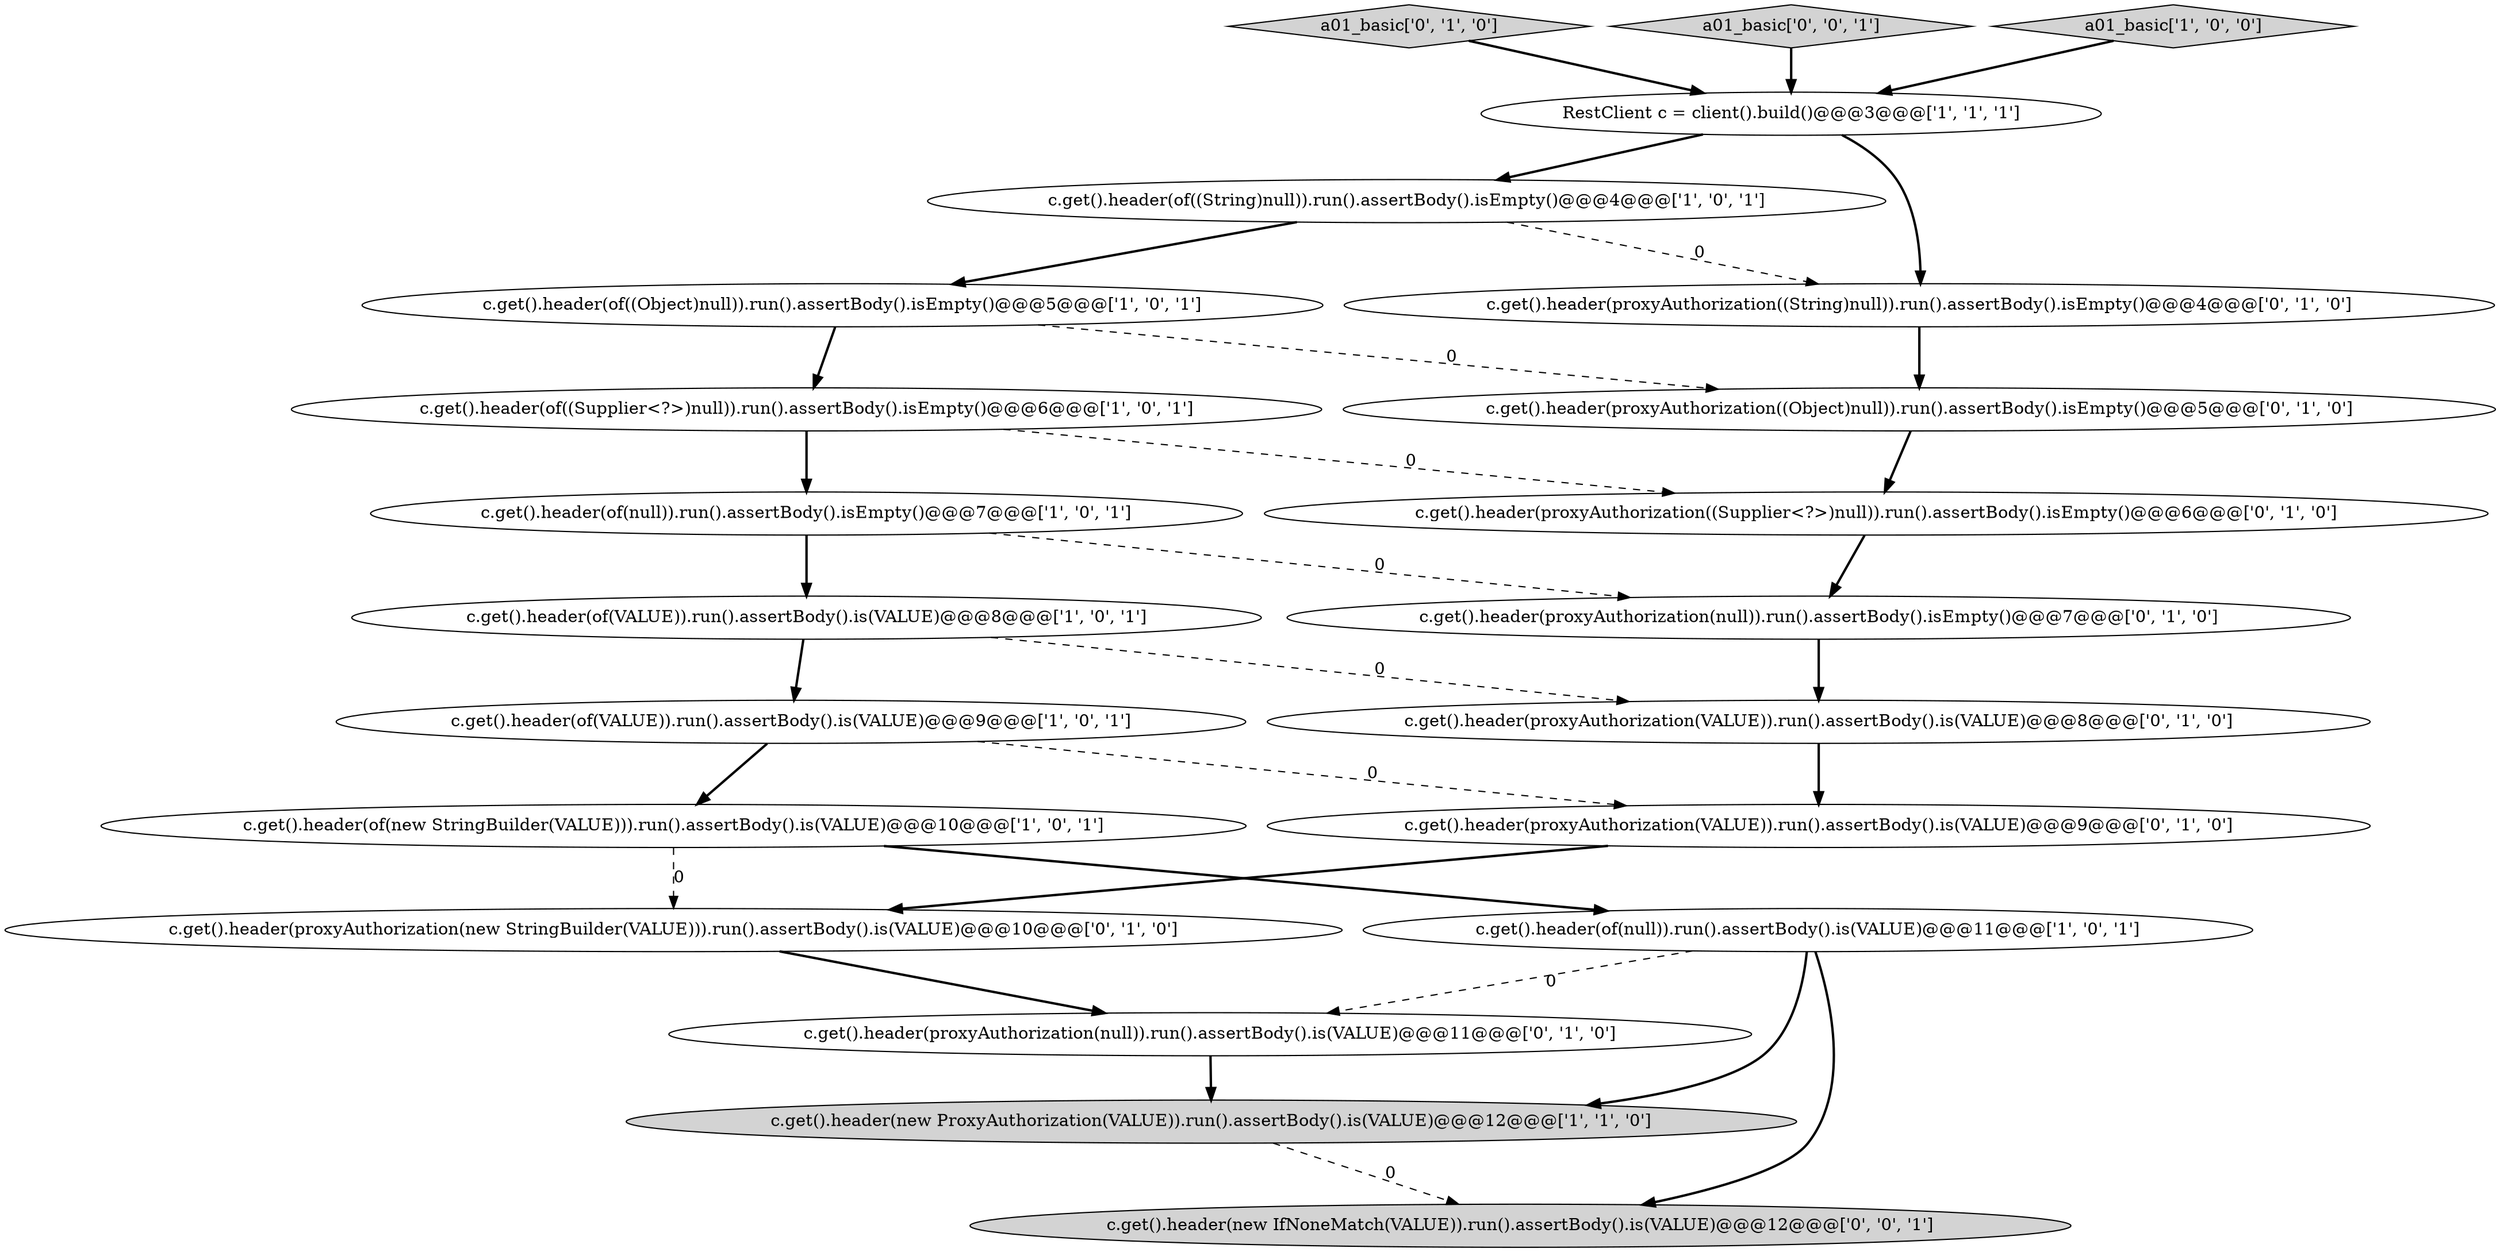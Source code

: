 digraph {
6 [style = filled, label = "c.get().header(of((String)null)).run().assertBody().isEmpty()@@@4@@@['1', '0', '1']", fillcolor = white, shape = ellipse image = "AAA0AAABBB1BBB"];
18 [style = filled, label = "c.get().header(proxyAuthorization(null)).run().assertBody().isEmpty()@@@7@@@['0', '1', '0']", fillcolor = white, shape = ellipse image = "AAA1AAABBB2BBB"];
3 [style = filled, label = "c.get().header(of(VALUE)).run().assertBody().is(VALUE)@@@9@@@['1', '0', '1']", fillcolor = white, shape = ellipse image = "AAA0AAABBB1BBB"];
0 [style = filled, label = "c.get().header(of((Object)null)).run().assertBody().isEmpty()@@@5@@@['1', '0', '1']", fillcolor = white, shape = ellipse image = "AAA0AAABBB1BBB"];
2 [style = filled, label = "c.get().header(of((Supplier<?>)null)).run().assertBody().isEmpty()@@@6@@@['1', '0', '1']", fillcolor = white, shape = ellipse image = "AAA0AAABBB1BBB"];
19 [style = filled, label = "a01_basic['0', '1', '0']", fillcolor = lightgray, shape = diamond image = "AAA0AAABBB2BBB"];
7 [style = filled, label = "c.get().header(of(new StringBuilder(VALUE))).run().assertBody().is(VALUE)@@@10@@@['1', '0', '1']", fillcolor = white, shape = ellipse image = "AAA0AAABBB1BBB"];
15 [style = filled, label = "c.get().header(proxyAuthorization((String)null)).run().assertBody().isEmpty()@@@4@@@['0', '1', '0']", fillcolor = white, shape = ellipse image = "AAA1AAABBB2BBB"];
11 [style = filled, label = "c.get().header(proxyAuthorization(VALUE)).run().assertBody().is(VALUE)@@@9@@@['0', '1', '0']", fillcolor = white, shape = ellipse image = "AAA1AAABBB2BBB"];
21 [style = filled, label = "a01_basic['0', '0', '1']", fillcolor = lightgray, shape = diamond image = "AAA0AAABBB3BBB"];
12 [style = filled, label = "c.get().header(proxyAuthorization(new StringBuilder(VALUE))).run().assertBody().is(VALUE)@@@10@@@['0', '1', '0']", fillcolor = white, shape = ellipse image = "AAA1AAABBB2BBB"];
4 [style = filled, label = "RestClient c = client().build()@@@3@@@['1', '1', '1']", fillcolor = white, shape = ellipse image = "AAA0AAABBB1BBB"];
10 [style = filled, label = "a01_basic['1', '0', '0']", fillcolor = lightgray, shape = diamond image = "AAA0AAABBB1BBB"];
1 [style = filled, label = "c.get().header(new ProxyAuthorization(VALUE)).run().assertBody().is(VALUE)@@@12@@@['1', '1', '0']", fillcolor = lightgray, shape = ellipse image = "AAA0AAABBB1BBB"];
8 [style = filled, label = "c.get().header(of(VALUE)).run().assertBody().is(VALUE)@@@8@@@['1', '0', '1']", fillcolor = white, shape = ellipse image = "AAA0AAABBB1BBB"];
9 [style = filled, label = "c.get().header(of(null)).run().assertBody().is(VALUE)@@@11@@@['1', '0', '1']", fillcolor = white, shape = ellipse image = "AAA0AAABBB1BBB"];
14 [style = filled, label = "c.get().header(proxyAuthorization((Supplier<?>)null)).run().assertBody().isEmpty()@@@6@@@['0', '1', '0']", fillcolor = white, shape = ellipse image = "AAA1AAABBB2BBB"];
17 [style = filled, label = "c.get().header(proxyAuthorization((Object)null)).run().assertBody().isEmpty()@@@5@@@['0', '1', '0']", fillcolor = white, shape = ellipse image = "AAA1AAABBB2BBB"];
20 [style = filled, label = "c.get().header(new IfNoneMatch(VALUE)).run().assertBody().is(VALUE)@@@12@@@['0', '0', '1']", fillcolor = lightgray, shape = ellipse image = "AAA0AAABBB3BBB"];
13 [style = filled, label = "c.get().header(proxyAuthorization(VALUE)).run().assertBody().is(VALUE)@@@8@@@['0', '1', '0']", fillcolor = white, shape = ellipse image = "AAA1AAABBB2BBB"];
16 [style = filled, label = "c.get().header(proxyAuthorization(null)).run().assertBody().is(VALUE)@@@11@@@['0', '1', '0']", fillcolor = white, shape = ellipse image = "AAA1AAABBB2BBB"];
5 [style = filled, label = "c.get().header(of(null)).run().assertBody().isEmpty()@@@7@@@['1', '0', '1']", fillcolor = white, shape = ellipse image = "AAA0AAABBB1BBB"];
4->6 [style = bold, label=""];
5->8 [style = bold, label=""];
11->12 [style = bold, label=""];
14->18 [style = bold, label=""];
7->9 [style = bold, label=""];
2->5 [style = bold, label=""];
1->20 [style = dashed, label="0"];
9->20 [style = bold, label=""];
6->0 [style = bold, label=""];
18->13 [style = bold, label=""];
8->13 [style = dashed, label="0"];
3->11 [style = dashed, label="0"];
17->14 [style = bold, label=""];
9->16 [style = dashed, label="0"];
5->18 [style = dashed, label="0"];
3->7 [style = bold, label=""];
8->3 [style = bold, label=""];
12->16 [style = bold, label=""];
13->11 [style = bold, label=""];
16->1 [style = bold, label=""];
2->14 [style = dashed, label="0"];
10->4 [style = bold, label=""];
0->17 [style = dashed, label="0"];
7->12 [style = dashed, label="0"];
19->4 [style = bold, label=""];
6->15 [style = dashed, label="0"];
0->2 [style = bold, label=""];
4->15 [style = bold, label=""];
21->4 [style = bold, label=""];
9->1 [style = bold, label=""];
15->17 [style = bold, label=""];
}
